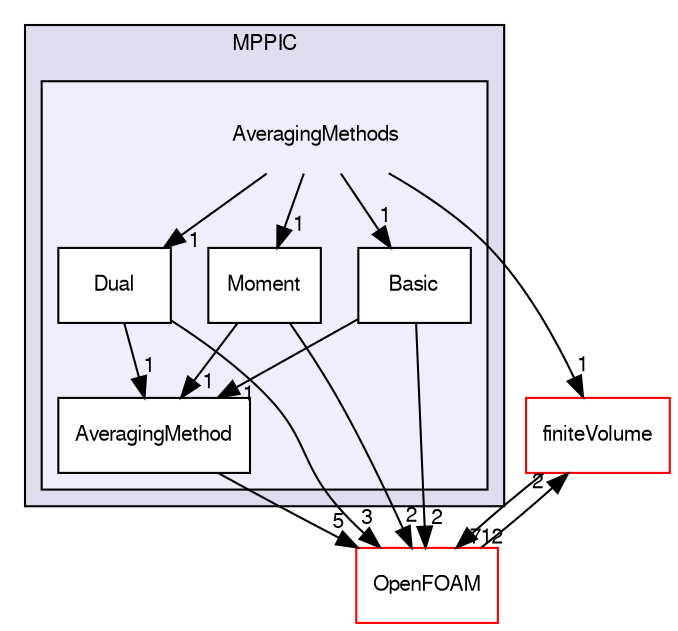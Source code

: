 digraph "src/lagrangian/intermediate/submodels/MPPIC/AveragingMethods" {
  bgcolor=transparent;
  compound=true
  node [ fontsize="10", fontname="FreeSans"];
  edge [ labelfontsize="10", labelfontname="FreeSans"];
  subgraph clusterdir_a5b7b518592fef4af5ad7ba70d45069c {
    graph [ bgcolor="#ddddee", pencolor="black", label="MPPIC" fontname="FreeSans", fontsize="10", URL="dir_a5b7b518592fef4af5ad7ba70d45069c.html"]
  subgraph clusterdir_fbd1c672053200686ab1ea737c0ac70f {
    graph [ bgcolor="#eeeeff", pencolor="black", label="" URL="dir_fbd1c672053200686ab1ea737c0ac70f.html"];
    dir_fbd1c672053200686ab1ea737c0ac70f [shape=plaintext label="AveragingMethods"];
    dir_44fe314bd3eabdc3f2842be49904b40c [shape=box label="AveragingMethod" color="black" fillcolor="white" style="filled" URL="dir_44fe314bd3eabdc3f2842be49904b40c.html"];
    dir_02a84b798d339fac25c67d6f53d95db5 [shape=box label="Basic" color="black" fillcolor="white" style="filled" URL="dir_02a84b798d339fac25c67d6f53d95db5.html"];
    dir_b443ca74b09eb82123f50e268812d510 [shape=box label="Dual" color="black" fillcolor="white" style="filled" URL="dir_b443ca74b09eb82123f50e268812d510.html"];
    dir_46600158898e5d0250b07068d33cf61e [shape=box label="Moment" color="black" fillcolor="white" style="filled" URL="dir_46600158898e5d0250b07068d33cf61e.html"];
  }
  }
  dir_9bd15774b555cf7259a6fa18f99fe99b [shape=box label="finiteVolume" color="red" URL="dir_9bd15774b555cf7259a6fa18f99fe99b.html"];
  dir_c5473ff19b20e6ec4dfe5c310b3778a8 [shape=box label="OpenFOAM" color="red" URL="dir_c5473ff19b20e6ec4dfe5c310b3778a8.html"];
  dir_44fe314bd3eabdc3f2842be49904b40c->dir_c5473ff19b20e6ec4dfe5c310b3778a8 [headlabel="5", labeldistance=1.5 headhref="dir_001398_001732.html"];
  dir_9bd15774b555cf7259a6fa18f99fe99b->dir_c5473ff19b20e6ec4dfe5c310b3778a8 [headlabel="712", labeldistance=1.5 headhref="dir_000749_001732.html"];
  dir_b443ca74b09eb82123f50e268812d510->dir_44fe314bd3eabdc3f2842be49904b40c [headlabel="1", labeldistance=1.5 headhref="dir_001400_001398.html"];
  dir_b443ca74b09eb82123f50e268812d510->dir_c5473ff19b20e6ec4dfe5c310b3778a8 [headlabel="3", labeldistance=1.5 headhref="dir_001400_001732.html"];
  dir_02a84b798d339fac25c67d6f53d95db5->dir_44fe314bd3eabdc3f2842be49904b40c [headlabel="1", labeldistance=1.5 headhref="dir_001399_001398.html"];
  dir_02a84b798d339fac25c67d6f53d95db5->dir_c5473ff19b20e6ec4dfe5c310b3778a8 [headlabel="2", labeldistance=1.5 headhref="dir_001399_001732.html"];
  dir_c5473ff19b20e6ec4dfe5c310b3778a8->dir_9bd15774b555cf7259a6fa18f99fe99b [headlabel="2", labeldistance=1.5 headhref="dir_001732_000749.html"];
  dir_46600158898e5d0250b07068d33cf61e->dir_44fe314bd3eabdc3f2842be49904b40c [headlabel="1", labeldistance=1.5 headhref="dir_001401_001398.html"];
  dir_46600158898e5d0250b07068d33cf61e->dir_c5473ff19b20e6ec4dfe5c310b3778a8 [headlabel="2", labeldistance=1.5 headhref="dir_001401_001732.html"];
  dir_fbd1c672053200686ab1ea737c0ac70f->dir_9bd15774b555cf7259a6fa18f99fe99b [headlabel="1", labeldistance=1.5 headhref="dir_001397_000749.html"];
  dir_fbd1c672053200686ab1ea737c0ac70f->dir_b443ca74b09eb82123f50e268812d510 [headlabel="1", labeldistance=1.5 headhref="dir_001397_001400.html"];
  dir_fbd1c672053200686ab1ea737c0ac70f->dir_02a84b798d339fac25c67d6f53d95db5 [headlabel="1", labeldistance=1.5 headhref="dir_001397_001399.html"];
  dir_fbd1c672053200686ab1ea737c0ac70f->dir_46600158898e5d0250b07068d33cf61e [headlabel="1", labeldistance=1.5 headhref="dir_001397_001401.html"];
}
